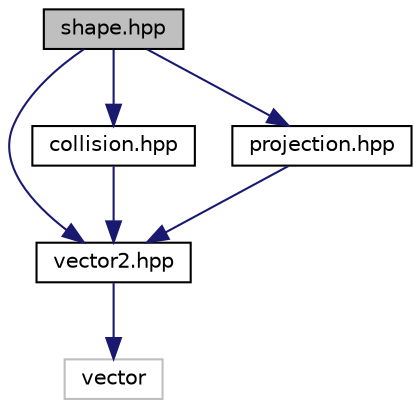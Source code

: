 digraph "shape.hpp"
{
  edge [fontname="Helvetica",fontsize="10",labelfontname="Helvetica",labelfontsize="10"];
  node [fontname="Helvetica",fontsize="10",shape=record];
  Node0 [label="shape.hpp",height=0.2,width=0.4,color="black", fillcolor="grey75", style="filled", fontcolor="black"];
  Node0 -> Node1 [color="midnightblue",fontsize="10",style="solid",fontname="Helvetica"];
  Node1 [label="vector2.hpp",height=0.2,width=0.4,color="black", fillcolor="white", style="filled",URL="$vector2_8hpp.html"];
  Node1 -> Node2 [color="midnightblue",fontsize="10",style="solid",fontname="Helvetica"];
  Node2 [label="vector",height=0.2,width=0.4,color="grey75", fillcolor="white", style="filled"];
  Node0 -> Node3 [color="midnightblue",fontsize="10",style="solid",fontname="Helvetica"];
  Node3 [label="collision.hpp",height=0.2,width=0.4,color="black", fillcolor="white", style="filled",URL="$collision_8hpp.html"];
  Node3 -> Node1 [color="midnightblue",fontsize="10",style="solid",fontname="Helvetica"];
  Node0 -> Node4 [color="midnightblue",fontsize="10",style="solid",fontname="Helvetica"];
  Node4 [label="projection.hpp",height=0.2,width=0.4,color="black", fillcolor="white", style="filled",URL="$projection_8hpp.html"];
  Node4 -> Node1 [color="midnightblue",fontsize="10",style="solid",fontname="Helvetica"];
}
